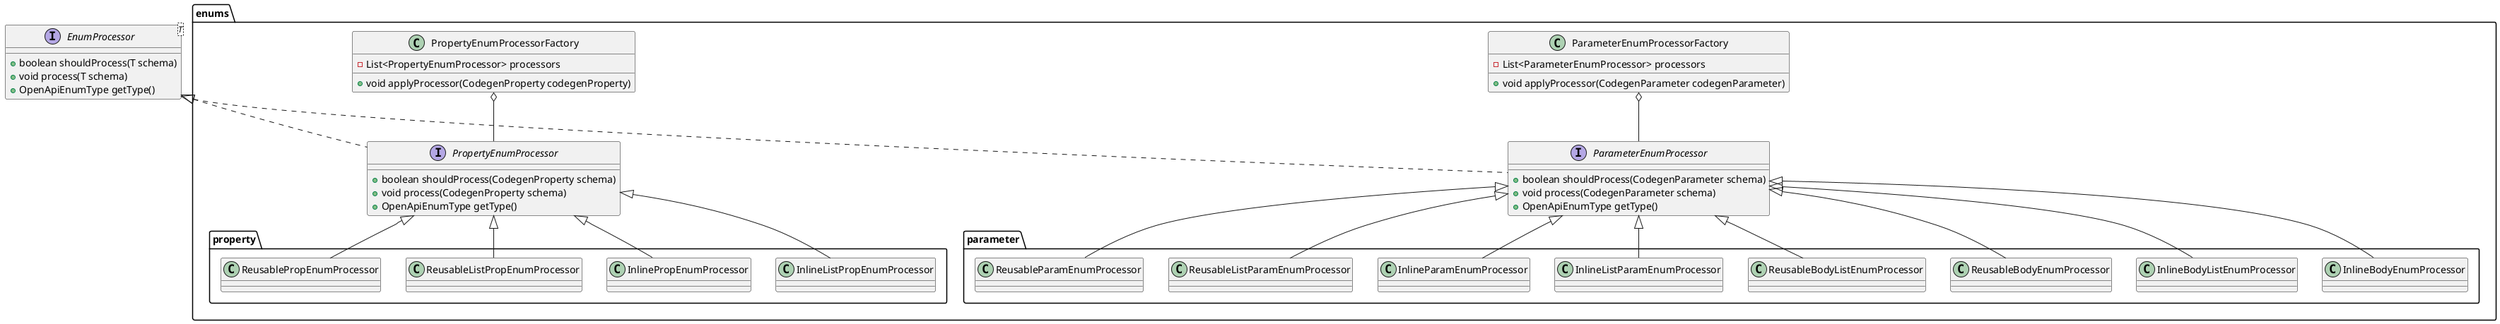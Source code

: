 @startuml
    interface EnumProcessor<T> {
        + boolean shouldProcess(T schema)
        + void process(T schema)
        + OpenApiEnumType getType()
    }

    package "enums" {
        interface ParameterEnumProcessor {
            + boolean shouldProcess(CodegenParameter schema)
            + void process(CodegenParameter schema)
            + OpenApiEnumType getType()
        }

        interface PropertyEnumProcessor {
            + boolean shouldProcess(CodegenProperty schema)
            + void process(CodegenProperty schema)
            + OpenApiEnumType getType()
        }

        class ParameterEnumProcessorFactory {
            - List<ParameterEnumProcessor> processors
            + void applyProcessor(CodegenParameter codegenParameter)
        }

        class PropertyEnumProcessorFactory {
            - List<PropertyEnumProcessor> processors
            + void applyProcessor(CodegenProperty codegenProperty)
        }

        package "parameter" {
            class InlineBodyEnumProcessor
            class InlineBodyListEnumProcessor
            class ReusableBodyEnumProcessor
            class ReusableBodyListEnumProcessor
            class InlineListParamEnumProcessor
            class InlineParamEnumProcessor
            class ReusableListParamEnumProcessor
            class ReusableParamEnumProcessor
        }

        package "property" {
            class InlineListPropEnumProcessor
            class InlinePropEnumProcessor
            class ReusableListPropEnumProcessor
            class ReusablePropEnumProcessor
        }
    }

EnumProcessor <|.. ParameterEnumProcessor
EnumProcessor <|.. PropertyEnumProcessor
ParameterEnumProcessorFactory o-- ParameterEnumProcessor
PropertyEnumProcessorFactory o-- PropertyEnumProcessor

ParameterEnumProcessor <|-- InlineBodyEnumProcessor
ParameterEnumProcessor <|-- InlineBodyListEnumProcessor
ParameterEnumProcessor <|-- ReusableBodyEnumProcessor
ParameterEnumProcessor <|-- ReusableBodyListEnumProcessor
ParameterEnumProcessor <|-- InlineListParamEnumProcessor
ParameterEnumProcessor <|-- InlineParamEnumProcessor
ParameterEnumProcessor <|-- ReusableListParamEnumProcessor
ParameterEnumProcessor <|-- ReusableParamEnumProcessor

PropertyEnumProcessor <|-- InlineListPropEnumProcessor
PropertyEnumProcessor <|-- InlinePropEnumProcessor
PropertyEnumProcessor <|-- ReusableListPropEnumProcessor
PropertyEnumProcessor <|-- ReusablePropEnumProcessor
@enduml